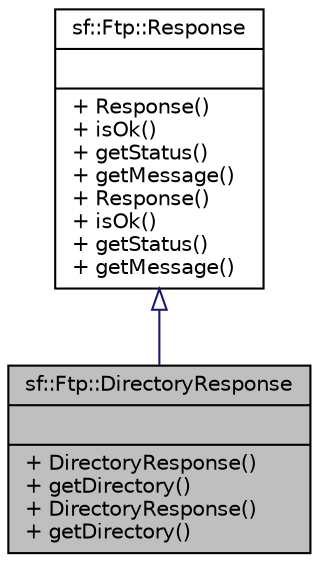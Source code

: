 digraph "sf::Ftp::DirectoryResponse"
{
 // LATEX_PDF_SIZE
  edge [fontname="Helvetica",fontsize="10",labelfontname="Helvetica",labelfontsize="10"];
  node [fontname="Helvetica",fontsize="10",shape=record];
  Node1 [label="{sf::Ftp::DirectoryResponse\n||+ DirectoryResponse()\l+ getDirectory()\l+ DirectoryResponse()\l+ getDirectory()\l}",height=0.2,width=0.4,color="black", fillcolor="grey75", style="filled", fontcolor="black",tooltip="Specialization of FTP response returning a directory."];
  Node2 -> Node1 [dir="back",color="midnightblue",fontsize="10",style="solid",arrowtail="onormal",fontname="Helvetica"];
  Node2 [label="{sf::Ftp::Response\n||+ Response()\l+ isOk()\l+ getStatus()\l+ getMessage()\l+ Response()\l+ isOk()\l+ getStatus()\l+ getMessage()\l}",height=0.2,width=0.4,color="black", fillcolor="white", style="filled",URL="$classsf_1_1Ftp_1_1Response.html",tooltip="Define a FTP response."];
}
